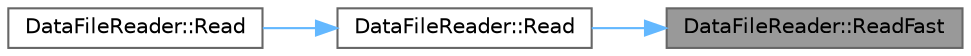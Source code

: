 digraph "DataFileReader::ReadFast"
{
 // LATEX_PDF_SIZE
  bgcolor="transparent";
  edge [fontname=Helvetica,fontsize=10,labelfontname=Helvetica,labelfontsize=10];
  node [fontname=Helvetica,fontsize=10,shape=box,height=0.2,width=0.4];
  rankdir="RL";
  Node1 [id="Node000001",label="DataFileReader::ReadFast",height=0.2,width=0.4,color="gray40", fillcolor="grey60", style="filled", fontcolor="black",tooltip=" "];
  Node1 -> Node2 [id="edge1_Node000001_Node000002",dir="back",color="steelblue1",style="solid",tooltip=" "];
  Node2 [id="Node000002",label="DataFileReader::Read",height=0.2,width=0.4,color="grey40", fillcolor="white", style="filled",URL="$class_data_file_reader.html#ab19c49a704799dcddadaf88b2d4347ff",tooltip=" "];
  Node2 -> Node3 [id="edge2_Node000002_Node000003",dir="back",color="steelblue1",style="solid",tooltip=" "];
  Node3 [id="Node000003",label="DataFileReader::Read",height=0.2,width=0.4,color="grey40", fillcolor="white", style="filled",URL="$class_data_file_reader.html#afc27049955bbe7e252abc18707b6f4ce",tooltip=" "];
}
